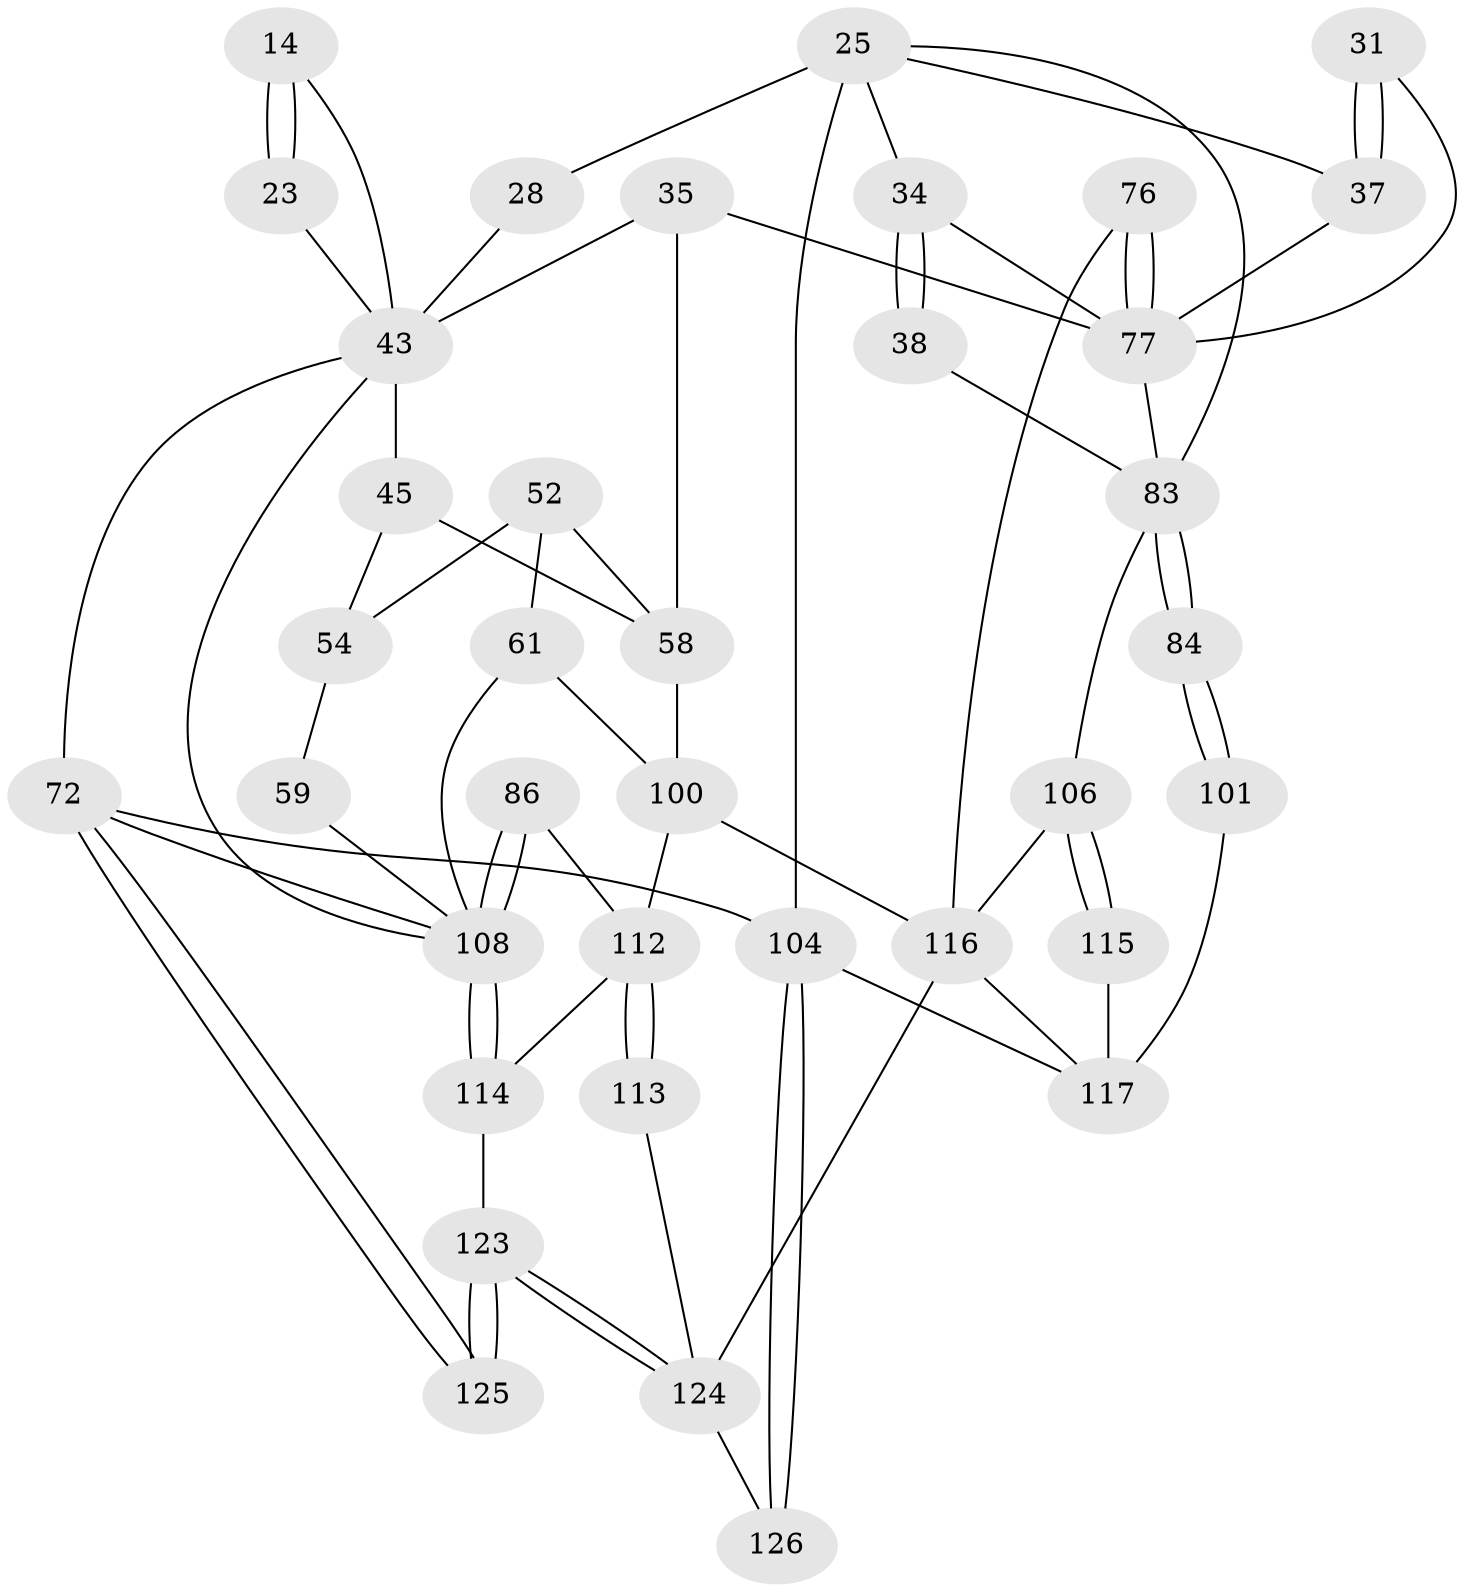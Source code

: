 // original degree distribution, {3: 0.015873015873015872, 4: 0.2619047619047619, 6: 0.24603174603174602, 5: 0.47619047619047616}
// Generated by graph-tools (version 1.1) at 2025/05/03/04/25 22:05:49]
// undirected, 37 vertices, 74 edges
graph export_dot {
graph [start="1"]
  node [color=gray90,style=filled];
  14 [pos="+0.7605355792247007+0.2105798252998659",super="+13"];
  23 [pos="+1+0.2024847641411176"];
  25 [pos="+0.31398478253834533+0.19283759235302778",super="+10+22"];
  28 [pos="+0.41116474660401353+0.20467080789739528",super="+9"];
  31 [pos="+0.22120138653586072+0.3478801673910621"];
  34 [pos="+0.029846017448855736+0.17987976198427214",super="+33"];
  35 [pos="+0.3461316186742274+0.41844574109047344"];
  37 [pos="+0.2583985978630037+0.3580594289849646",super="+27"];
  38 [pos="+0+0.4052398840100161"];
  43 [pos="+1+0.32076057712694234",super="+24+19+30"];
  45 [pos="+0.6817116416842728+0.2712252691289662",super="+44+18"];
  52 [pos="+0.6979032287599777+0.3652730957841798"];
  54 [pos="+1+0.37582646381656537",super="+53"];
  58 [pos="+0.4924999014255989+0.46920479528266934",super="+47+42+46"];
  59 [pos="+0.8479588784094272+0.4968721973785827"];
  61 [pos="+0.7748510063550709+0.5629961375998439",super="+55"];
  72 [pos="+1+1",super="+3"];
  76 [pos="+0.24037851246396824+0.602228563689816"];
  77 [pos="+0.19202645056762507+0.6337979722849004",super="+51+50+48"];
  83 [pos="+0.014666684373552978+0.7148017883961961",super="+79+80"];
  84 [pos="+0+0.7149642434624679",super="+81+82"];
  86 [pos="+0.848898966892424+0.6537029028624192"];
  100 [pos="+0.6036184170351612+0.7189744419337565",super="+97+85"];
  101 [pos="+0+0.7497931916787292"];
  104 [pos="+0+1",super="+4"];
  106 [pos="+0.1168260402028129+0.7680679209892396",super="+105+95"];
  108 [pos="+1+0.8946684537766374",super="+73+71"];
  112 [pos="+0.6449742525515226+0.847086983108614",super="+107+88+98"];
  113 [pos="+0.5895289302319856+0.8864273028679",super="+90"];
  114 [pos="+0.8686300324574658+0.8501121557106207",super="+111"];
  115 [pos="+0.13158783909672644+0.8641523506503207"];
  116 [pos="+0.22416479394390856+0.9465640292369596",super="+109+93"];
  117 [pos="+0.16554032268065108+0.9078293445742014",super="+103+102"];
  123 [pos="+0.6744498144213112+1",super="+122+121"];
  124 [pos="+0.427513615665625+1",super="+120+119"];
  125 [pos="+1+1"];
  126 [pos="+0.3447083110874185+1"];
  14 -- 23 [weight=2];
  14 -- 23;
  14 -- 43 [weight=2];
  23 -- 43;
  25 -- 28 [weight=2];
  25 -- 37 [weight=2];
  25 -- 34;
  25 -- 83;
  25 -- 104 [weight=2];
  28 -- 43 [weight=2];
  31 -- 37 [weight=2];
  31 -- 37;
  31 -- 77;
  34 -- 38 [weight=2];
  34 -- 38;
  34 -- 77;
  35 -- 58;
  35 -- 77;
  35 -- 43;
  37 -- 77;
  38 -- 83;
  43 -- 45 [weight=4];
  43 -- 108;
  43 -- 72 [weight=2];
  45 -- 54;
  45 -- 58 [weight=2];
  52 -- 54;
  52 -- 58;
  52 -- 61;
  54 -- 59 [weight=2];
  58 -- 100 [weight=3];
  59 -- 108;
  61 -- 108;
  61 -- 100 [weight=2];
  72 -- 125;
  72 -- 125;
  72 -- 104 [weight=2];
  72 -- 108;
  76 -- 77 [weight=2];
  76 -- 77;
  76 -- 116;
  77 -- 83 [weight=2];
  83 -- 84 [weight=3];
  83 -- 84;
  83 -- 106 [weight=2];
  84 -- 101 [weight=2];
  84 -- 101;
  86 -- 108 [weight=2];
  86 -- 108;
  86 -- 112;
  100 -- 112 [weight=5];
  100 -- 116;
  101 -- 117;
  104 -- 126;
  104 -- 126;
  104 -- 117;
  106 -- 115;
  106 -- 115;
  106 -- 116 [weight=3];
  108 -- 114;
  108 -- 114;
  112 -- 113 [weight=2];
  112 -- 113;
  112 -- 114 [weight=2];
  113 -- 124 [weight=2];
  114 -- 123 [weight=2];
  115 -- 117 [weight=2];
  116 -- 117;
  116 -- 124 [weight=2];
  123 -- 124;
  123 -- 124;
  123 -- 125 [weight=2];
  123 -- 125;
  124 -- 126 [weight=2];
}
